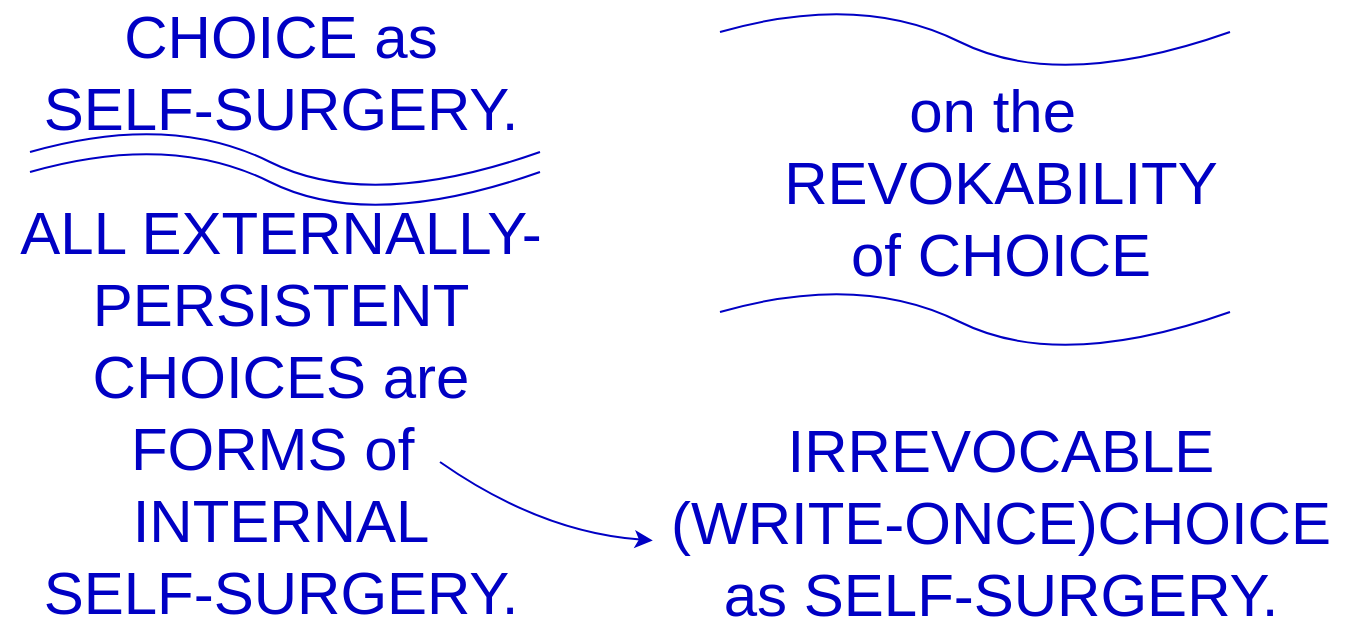 <mxfile version="17.4.6" type="github">
  <diagram id="_vn_rd82E5sP7SpqYam_" name="Page-1">
    <mxGraphModel dx="684" dy="733" grid="1" gridSize="10" guides="1" tooltips="1" connect="1" arrows="1" fold="1" page="1" pageScale="1" pageWidth="850" pageHeight="1100" math="0" shadow="0">
      <root>
        <mxCell id="0" />
        <mxCell id="1" parent="0" />
        <mxCell id="Me4OqzFKOxoCdpUHxFG0-1" value="&lt;font color=&quot;#0000c4&quot; style=&quot;font-size: 30px&quot;&gt;CHOICE as&lt;br&gt;SELF-SURGERY.&lt;br&gt;&lt;/font&gt;" style="text;html=1;align=center;verticalAlign=middle;resizable=0;points=[];autosize=1;strokeColor=none;fillColor=none;" vertex="1" parent="1">
          <mxGeometry x="35" y="135" width="250" height="50" as="geometry" />
        </mxCell>
        <mxCell id="Me4OqzFKOxoCdpUHxFG0-2" value="ALL EXTERNALLY-&lt;br&gt;PERSISTENT&lt;br&gt;CHOICES are&lt;br&gt;FORMS of&amp;nbsp;&lt;br&gt;INTERNAL&lt;br&gt;SELF-SURGERY." style="text;html=1;align=center;verticalAlign=middle;resizable=0;points=[];autosize=1;strokeColor=none;fillColor=none;fontSize=30;fontColor=#0000C4;" vertex="1" parent="1">
          <mxGeometry x="20" y="220" width="280" height="220" as="geometry" />
        </mxCell>
        <mxCell id="Me4OqzFKOxoCdpUHxFG0-4" value="on the&amp;nbsp;&lt;br&gt;REVOKABILITY&lt;br&gt;of CHOICE" style="text;html=1;align=center;verticalAlign=middle;resizable=0;points=[];autosize=1;strokeColor=none;fillColor=none;fontSize=30;fontColor=#0000C4;" vertex="1" parent="1">
          <mxGeometry x="405" y="160" width="230" height="110" as="geometry" />
        </mxCell>
        <mxCell id="Me4OqzFKOxoCdpUHxFG0-5" value="IRREVOCABLE&lt;br&gt;(WRITE-ONCE)CHOICE&lt;br&gt;as SELF-SURGERY." style="text;html=1;align=center;verticalAlign=middle;resizable=0;points=[];autosize=1;strokeColor=none;fillColor=none;fontSize=30;fontColor=#0000C4;" vertex="1" parent="1">
          <mxGeometry x="345" y="330" width="350" height="110" as="geometry" />
        </mxCell>
        <mxCell id="Me4OqzFKOxoCdpUHxFG0-6" value="" style="endArrow=classic;html=1;fontSize=30;fontColor=#0000C4;entryX=0.004;entryY=0.584;entryDx=0;entryDy=0;entryPerimeter=0;curved=1;strokeColor=#0000C4;" edge="1" parent="1" target="Me4OqzFKOxoCdpUHxFG0-5">
          <mxGeometry width="50" height="50" relative="1" as="geometry">
            <mxPoint x="240" y="355" as="sourcePoint" />
            <mxPoint x="290" y="305" as="targetPoint" />
            <Array as="points">
              <mxPoint x="290" y="390" />
            </Array>
          </mxGeometry>
        </mxCell>
        <mxCell id="Me4OqzFKOxoCdpUHxFG0-7" value="" style="endArrow=none;html=1;fontSize=30;fontColor=#0000C4;strokeColor=#0000C4;curved=1;" edge="1" parent="1">
          <mxGeometry width="50" height="50" relative="1" as="geometry">
            <mxPoint x="35" y="200" as="sourcePoint" />
            <mxPoint x="290" y="200" as="targetPoint" />
            <Array as="points">
              <mxPoint x="105" y="180" />
              <mxPoint x="205" y="230" />
            </Array>
          </mxGeometry>
        </mxCell>
        <mxCell id="Me4OqzFKOxoCdpUHxFG0-8" value="" style="endArrow=none;html=1;fontSize=30;fontColor=#0000C4;strokeColor=#0000C4;curved=1;" edge="1" parent="1">
          <mxGeometry width="50" height="50" relative="1" as="geometry">
            <mxPoint x="35" y="210" as="sourcePoint" />
            <mxPoint x="290" y="210" as="targetPoint" />
            <Array as="points">
              <mxPoint x="105" y="190" />
              <mxPoint x="205" y="240" />
            </Array>
          </mxGeometry>
        </mxCell>
        <mxCell id="Me4OqzFKOxoCdpUHxFG0-9" value="" style="endArrow=none;html=1;fontSize=30;fontColor=#0000C4;strokeColor=#0000C4;curved=1;" edge="1" parent="1">
          <mxGeometry width="50" height="50" relative="1" as="geometry">
            <mxPoint x="380" y="140" as="sourcePoint" />
            <mxPoint x="635" y="140" as="targetPoint" />
            <Array as="points">
              <mxPoint x="450" y="120" />
              <mxPoint x="550" y="170" />
            </Array>
          </mxGeometry>
        </mxCell>
        <mxCell id="Me4OqzFKOxoCdpUHxFG0-10" value="" style="endArrow=none;html=1;fontSize=30;fontColor=#0000C4;strokeColor=#0000C4;curved=1;" edge="1" parent="1">
          <mxGeometry width="50" height="50" relative="1" as="geometry">
            <mxPoint x="380" y="280" as="sourcePoint" />
            <mxPoint x="635" y="280" as="targetPoint" />
            <Array as="points">
              <mxPoint x="450" y="260" />
              <mxPoint x="550" y="310" />
            </Array>
          </mxGeometry>
        </mxCell>
      </root>
    </mxGraphModel>
  </diagram>
</mxfile>
